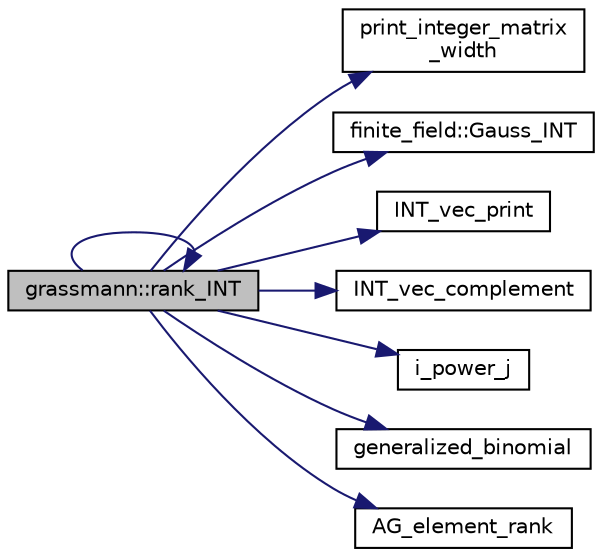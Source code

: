 digraph "grassmann::rank_INT"
{
  edge [fontname="Helvetica",fontsize="10",labelfontname="Helvetica",labelfontsize="10"];
  node [fontname="Helvetica",fontsize="10",shape=record];
  rankdir="LR";
  Node600 [label="grassmann::rank_INT",height=0.2,width=0.4,color="black", fillcolor="grey75", style="filled", fontcolor="black"];
  Node600 -> Node601 [color="midnightblue",fontsize="10",style="solid",fontname="Helvetica"];
  Node601 [label="print_integer_matrix\l_width",height=0.2,width=0.4,color="black", fillcolor="white", style="filled",URL="$d5/db4/io__and__os_8h.html#aa78f3e73fc2179251bd15adbcc31573f"];
  Node600 -> Node602 [color="midnightblue",fontsize="10",style="solid",fontname="Helvetica"];
  Node602 [label="finite_field::Gauss_INT",height=0.2,width=0.4,color="black", fillcolor="white", style="filled",URL="$df/d5a/classfinite__field.html#adb676d2e80341b53751326e3a58beb11"];
  Node600 -> Node603 [color="midnightblue",fontsize="10",style="solid",fontname="Helvetica"];
  Node603 [label="INT_vec_print",height=0.2,width=0.4,color="black", fillcolor="white", style="filled",URL="$df/dbf/sajeeb_8_c.html#a79a5901af0b47dd0d694109543c027fe"];
  Node600 -> Node604 [color="midnightblue",fontsize="10",style="solid",fontname="Helvetica"];
  Node604 [label="INT_vec_complement",height=0.2,width=0.4,color="black", fillcolor="white", style="filled",URL="$d5/db4/io__and__os_8h.html#a2a0a724647575fcd3090c763985eb81a"];
  Node600 -> Node605 [color="midnightblue",fontsize="10",style="solid",fontname="Helvetica"];
  Node605 [label="i_power_j",height=0.2,width=0.4,color="black", fillcolor="white", style="filled",URL="$de/dc5/algebra__and__number__theory_8h.html#a39b321523e8957d701618bb5cac542b5"];
  Node600 -> Node606 [color="midnightblue",fontsize="10",style="solid",fontname="Helvetica"];
  Node606 [label="generalized_binomial",height=0.2,width=0.4,color="black", fillcolor="white", style="filled",URL="$d2/d7c/combinatorics_8_c.html#a24762dc22e45175d18ec1ec1d2556ae8"];
  Node600 -> Node600 [color="midnightblue",fontsize="10",style="solid",fontname="Helvetica"];
  Node600 -> Node607 [color="midnightblue",fontsize="10",style="solid",fontname="Helvetica"];
  Node607 [label="AG_element_rank",height=0.2,width=0.4,color="black", fillcolor="white", style="filled",URL="$d4/d67/geometry_8h.html#ab2ac908d07dd8038fd996e26bdc75c17"];
}
